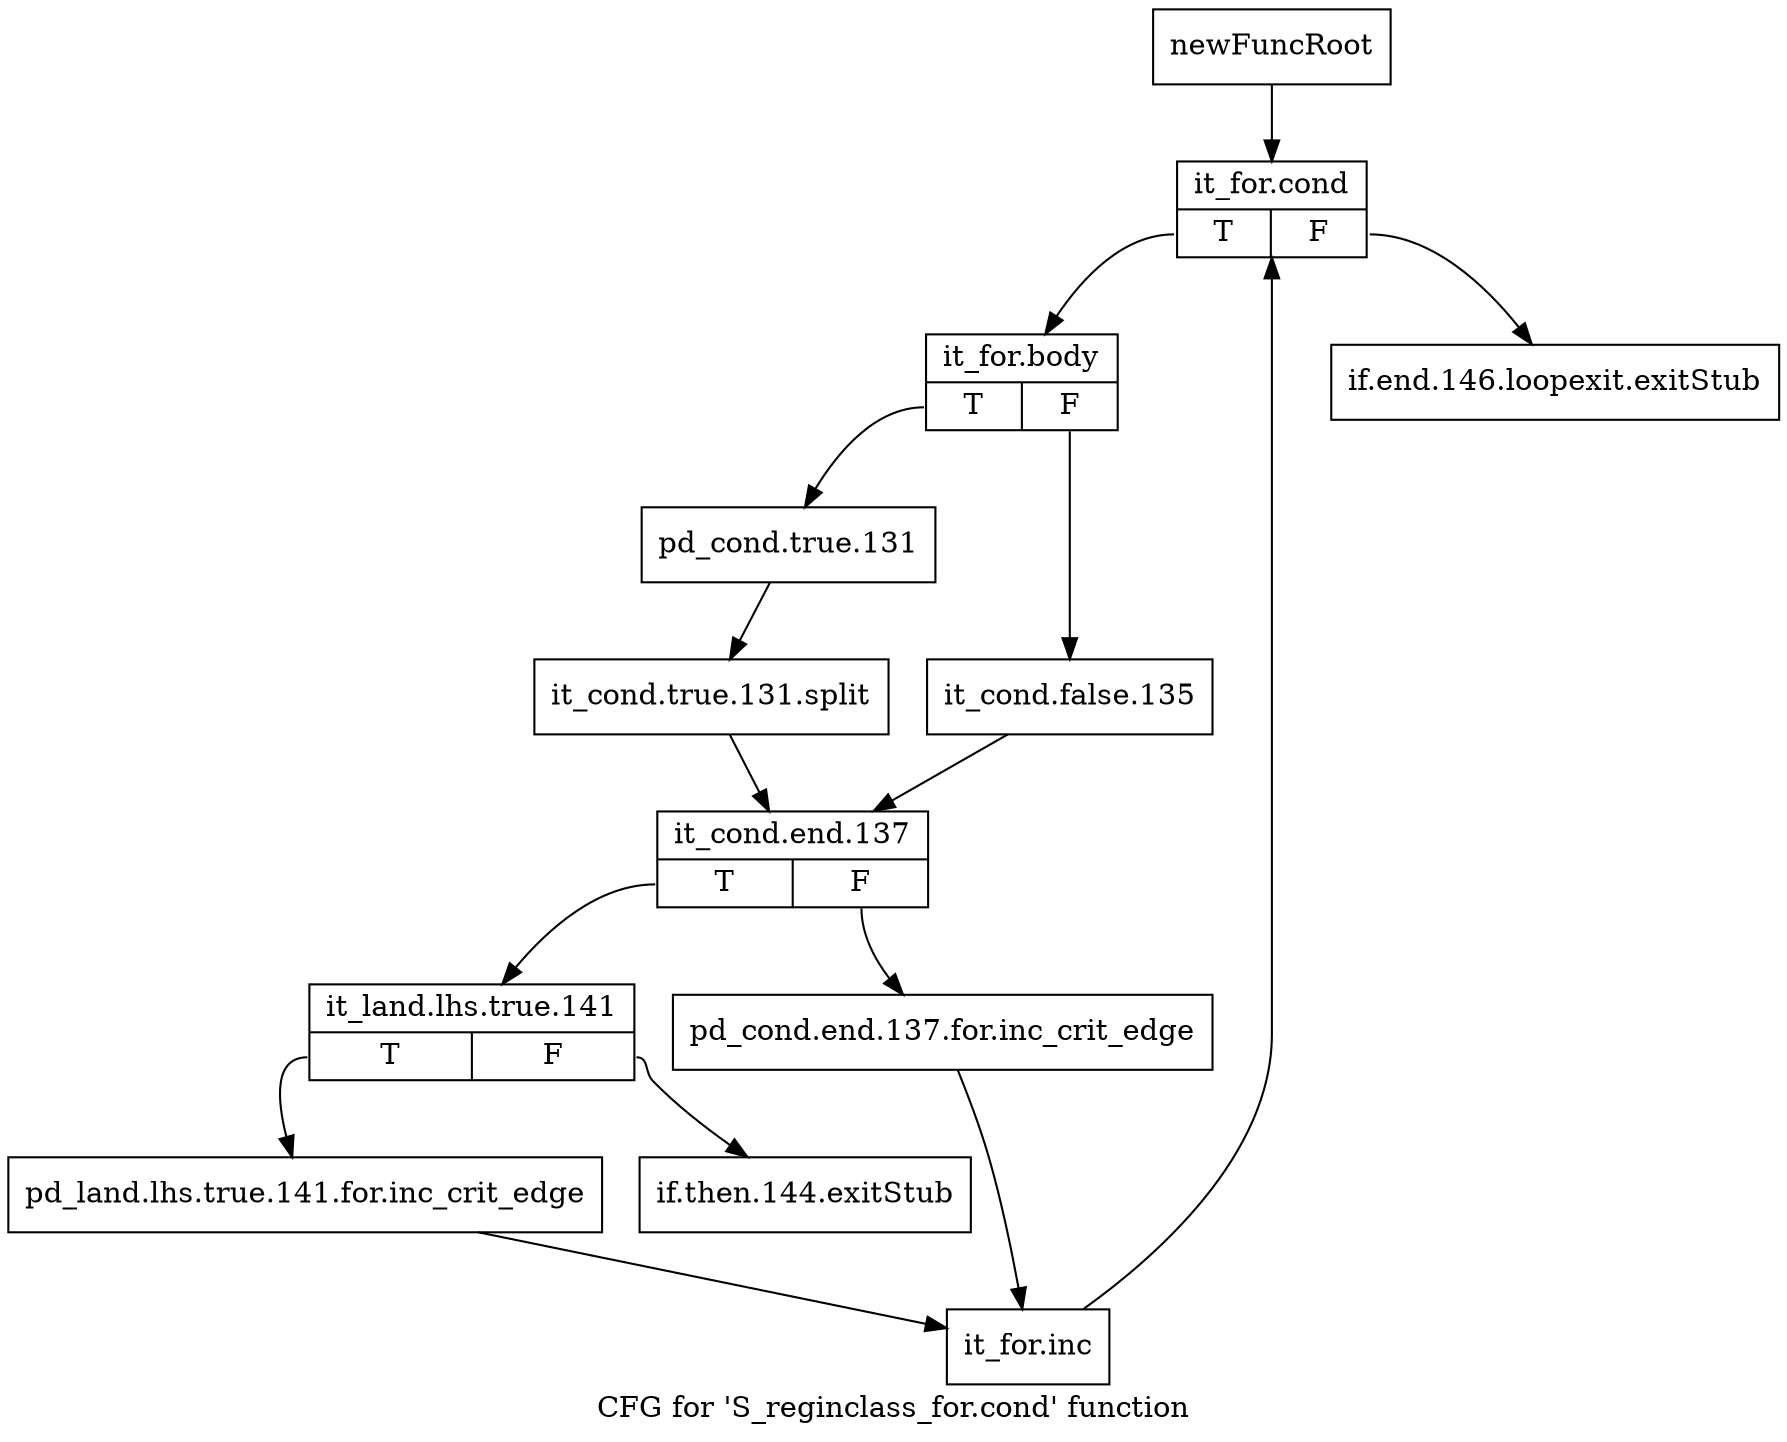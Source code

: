 digraph "CFG for 'S_reginclass_for.cond' function" {
	label="CFG for 'S_reginclass_for.cond' function";

	Node0x52ea940 [shape=record,label="{newFuncRoot}"];
	Node0x52ea940 -> Node0x52eaa30;
	Node0x52ea990 [shape=record,label="{if.end.146.loopexit.exitStub}"];
	Node0x52ea9e0 [shape=record,label="{if.then.144.exitStub}"];
	Node0x52eaa30 [shape=record,label="{it_for.cond|{<s0>T|<s1>F}}"];
	Node0x52eaa30:s0 -> Node0x52eaa80;
	Node0x52eaa30:s1 -> Node0x52ea990;
	Node0x52eaa80 [shape=record,label="{it_for.body|{<s0>T|<s1>F}}"];
	Node0x52eaa80:s0 -> Node0x52eab20;
	Node0x52eaa80:s1 -> Node0x52eaad0;
	Node0x52eaad0 [shape=record,label="{it_cond.false.135}"];
	Node0x52eaad0 -> Node0x52eab70;
	Node0x52eab20 [shape=record,label="{pd_cond.true.131}"];
	Node0x52eab20 -> Node0x52004b0;
	Node0x52004b0 [shape=record,label="{it_cond.true.131.split}"];
	Node0x52004b0 -> Node0x52eab70;
	Node0x52eab70 [shape=record,label="{it_cond.end.137|{<s0>T|<s1>F}}"];
	Node0x52eab70:s0 -> Node0x52eac10;
	Node0x52eab70:s1 -> Node0x52eabc0;
	Node0x52eabc0 [shape=record,label="{pd_cond.end.137.for.inc_crit_edge}"];
	Node0x52eabc0 -> Node0x52eacb0;
	Node0x52eac10 [shape=record,label="{it_land.lhs.true.141|{<s0>T|<s1>F}}"];
	Node0x52eac10:s0 -> Node0x52eac60;
	Node0x52eac10:s1 -> Node0x52ea9e0;
	Node0x52eac60 [shape=record,label="{pd_land.lhs.true.141.for.inc_crit_edge}"];
	Node0x52eac60 -> Node0x52eacb0;
	Node0x52eacb0 [shape=record,label="{it_for.inc}"];
	Node0x52eacb0 -> Node0x52eaa30;
}
